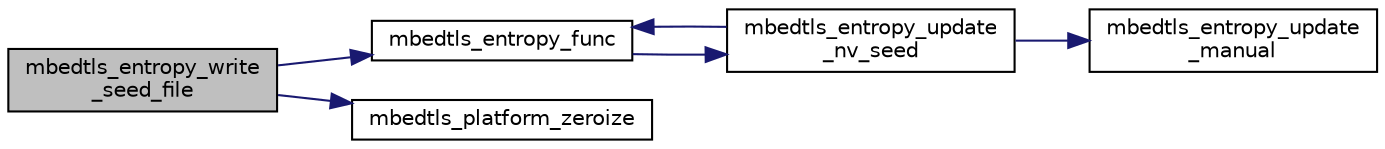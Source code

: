 digraph "mbedtls_entropy_write_seed_file"
{
 // LATEX_PDF_SIZE
  edge [fontname="Helvetica",fontsize="10",labelfontname="Helvetica",labelfontsize="10"];
  node [fontname="Helvetica",fontsize="10",shape=record];
  rankdir="LR";
  Node1 [label="mbedtls_entropy_write\l_seed_file",height=0.2,width=0.4,color="black", fillcolor="grey75", style="filled", fontcolor="black",tooltip="Write a seed file."];
  Node1 -> Node2 [color="midnightblue",fontsize="10",style="solid",fontname="Helvetica"];
  Node2 [label="mbedtls_entropy_func",height=0.2,width=0.4,color="black", fillcolor="white", style="filled",URL="$d3/d58/entropy_8c.html#a81765f6cdf4e5111bcb9f4324f3234cb",tooltip="Retrieve entropy from the accumulator (Maximum length: MBEDTLS_ENTROPY_BLOCK_SIZE) (Thread-safe if MB..."];
  Node2 -> Node3 [color="midnightblue",fontsize="10",style="solid",fontname="Helvetica"];
  Node3 [label="mbedtls_entropy_update\l_nv_seed",height=0.2,width=0.4,color="black", fillcolor="white", style="filled",URL="$d3/d58/entropy_8c.html#a418287fc0785cb14c32d63e1ce95c823",tooltip="Trigger an update of the seed file in NV by using the current entropy pool."];
  Node3 -> Node2 [color="midnightblue",fontsize="10",style="solid",fontname="Helvetica"];
  Node3 -> Node4 [color="midnightblue",fontsize="10",style="solid",fontname="Helvetica"];
  Node4 [label="mbedtls_entropy_update\l_manual",height=0.2,width=0.4,color="black", fillcolor="white", style="filled",URL="$d3/d58/entropy_8c.html#aa79492f288cc3202ea455564be855d64",tooltip="Add data to the accumulator manually (Thread-safe if MBEDTLS_THREADING_C is enabled)"];
  Node1 -> Node5 [color="midnightblue",fontsize="10",style="solid",fontname="Helvetica"];
  Node5 [label="mbedtls_platform_zeroize",height=0.2,width=0.4,color="black", fillcolor="white", style="filled",URL="$dd/dde/platform__util_8c.html#aa4e36b2c1c58d8ad89e1e11b6ebea2d9",tooltip="Securely zeroize a buffer."];
}
